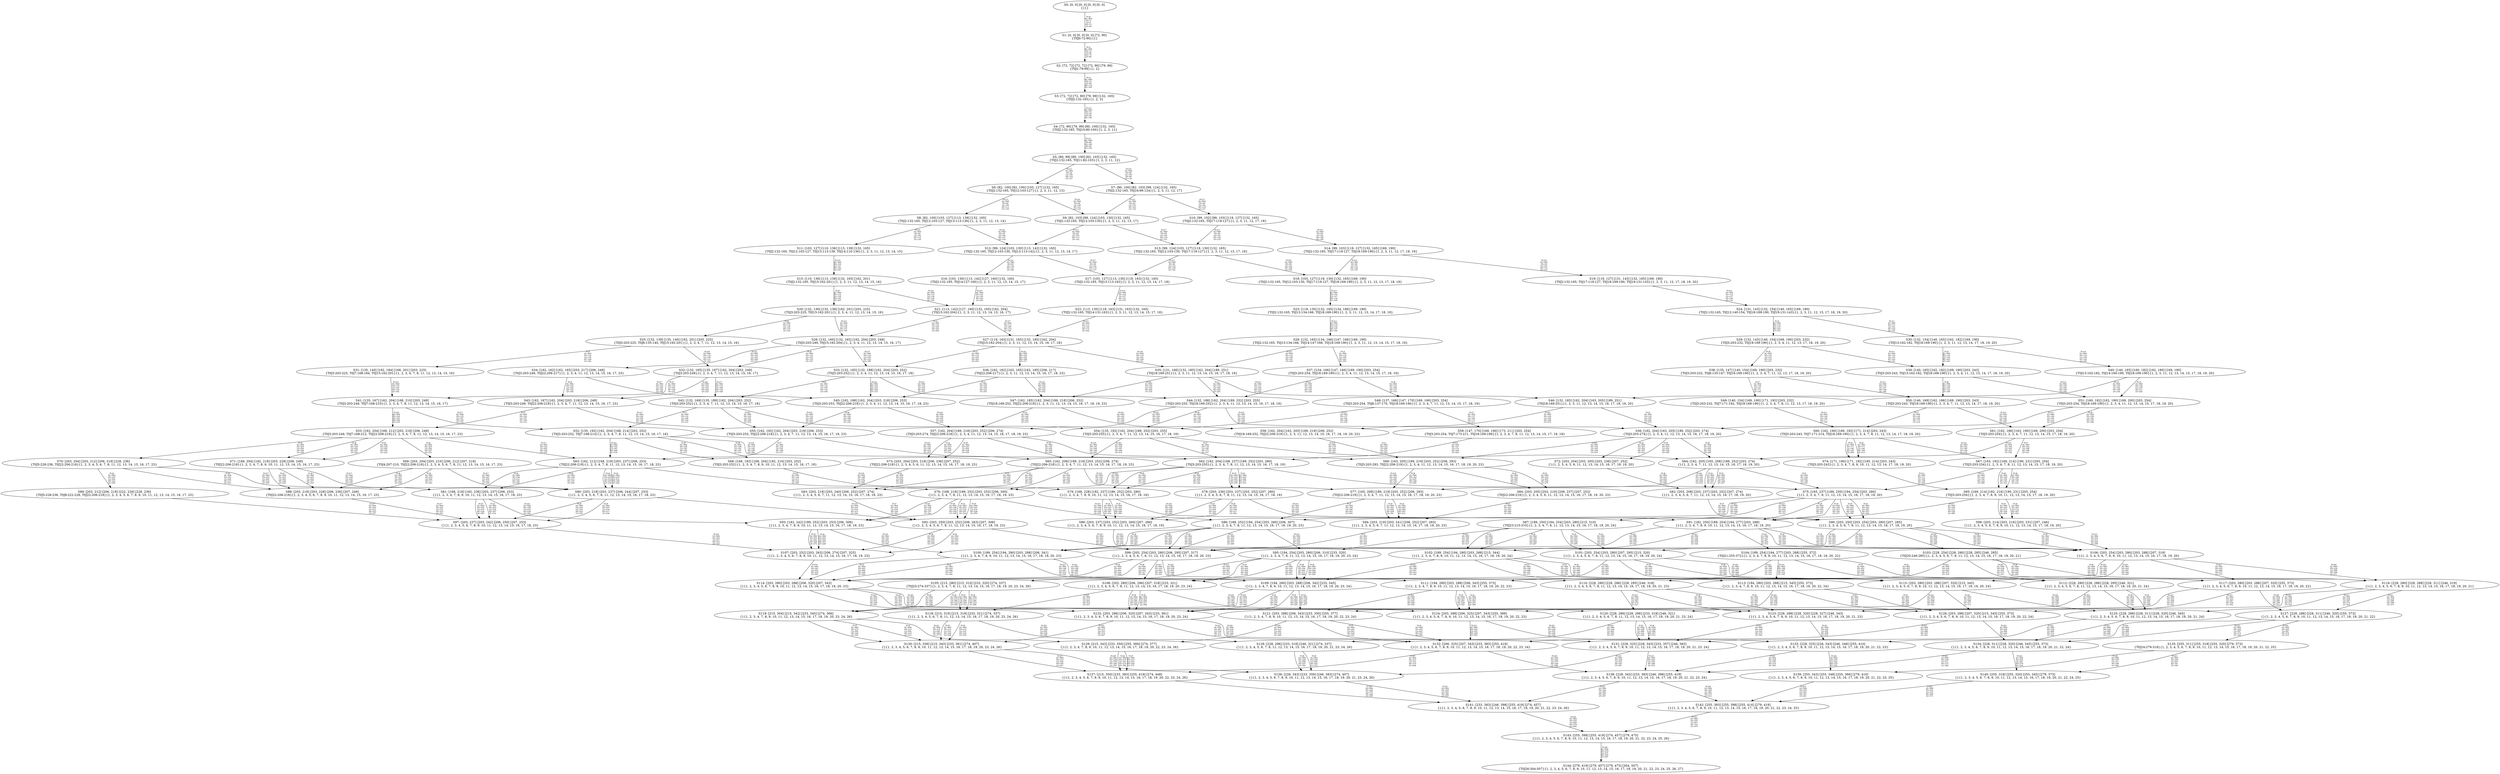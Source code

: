 digraph {
	S0[label="S0: [0, 0] [0, 0] [0, 0] [0, 0] \n{}{}"];
	S1[label="S1: [0, 0] [0, 0] [0, 0] [72, 90] \n{T0J0:72-90}{1}"];
	S2[label="S2: [72, 72] [72, 72] [72, 90] [79, 99] \n{T0J1:79-99}{1, 2}"];
	S3[label="S3: [72, 72] [72, 90] [79, 99] [132, 165] \n{T0J2:132-165}{1, 2, 3}"];
	S4[label="S4: [72, 90] [79, 99] [80, 100] [132, 165] \n{T0J2:132-165, T0J10:80-100}{1, 2, 3, 11}"];
	S5[label="S5: [80, 99] [80, 100] [82, 103] [132, 165] \n{T0J2:132-165, T0J11:82-103}{1, 2, 3, 11, 12}"];
	S6[label="S6: [82, 100] [82, 100] [103, 127] [132, 165] \n{T0J2:132-165, T0J12:103-127}{1, 2, 3, 11, 12, 13}"];
	S7[label="S7: [80, 100] [82, 103] [99, 124] [132, 165] \n{T0J2:132-165, T0J16:99-124}{1, 2, 3, 11, 12, 17}"];
	S8[label="S8: [82, 100] [103, 127] [113, 139] [132, 165] \n{T0J2:132-165, T0J12:103-127, T0J13:113-139}{1, 2, 3, 11, 12, 13, 14}"];
	S9[label="S9: [82, 103] [99, 124] [103, 130] [132, 165] \n{T0J2:132-165, T0J12:103-130}{1, 2, 3, 11, 12, 13, 17}"];
	S10[label="S10: [99, 102] [99, 103] [119, 127] [132, 165] \n{T0J2:132-165, T0J17:119-127}{1, 2, 3, 11, 12, 17, 18}"];
	S11[label="S11: [103, 127] [110, 136] [113, 139] [132, 165] \n{T0J2:132-165, T0J12:103-127, T0J13:113-139, T0J14:110-136}{1, 2, 3, 11, 12, 13, 14, 15}"];
	S12[label="S12: [99, 124] [103, 130] [113, 142] [132, 165] \n{T0J2:132-165, T0J12:103-130, T0J13:113-142}{1, 2, 3, 11, 12, 13, 14, 17}"];
	S13[label="S13: [99, 124] [103, 127] [119, 130] [132, 165] \n{T0J2:132-165, T0J12:103-130, T0J17:119-127}{1, 2, 3, 11, 12, 13, 17, 18}"];
	S14[label="S14: [99, 103] [119, 127] [132, 165] [169, 190] \n{T0J2:132-165, T0J17:119-127, T0J18:169-190}{1, 2, 3, 11, 12, 17, 18, 19}"];
	S15[label="S15: [110, 136] [113, 139] [132, 165] [162, 201] \n{T0J2:132-165, T0J15:162-201}{1, 2, 3, 11, 12, 13, 14, 15, 16}"];
	S16[label="S16: [103, 130] [113, 142] [127, 160] [132, 165] \n{T0J2:132-165, T0J14:127-160}{1, 2, 3, 11, 12, 13, 14, 15, 17}"];
	S17[label="S17: [103, 127] [113, 130] [119, 163] [132, 165] \n{T0J2:132-165, T0J13:113-163}{1, 2, 3, 11, 12, 13, 14, 17, 18}"];
	S18[label="S18: [103, 127] [119, 130] [132, 165] [169, 190] \n{T0J2:132-165, T0J12:103-130, T0J17:119-127, T0J18:169-190}{1, 2, 3, 11, 12, 13, 17, 18, 19}"];
	S19[label="S19: [119, 127] [131, 143] [132, 165] [169, 190] \n{T0J2:132-165, T0J17:119-127, T0J18:169-190, T0J19:131-143}{1, 2, 3, 11, 12, 17, 18, 19, 20}"];
	S20[label="S20: [132, 136] [132, 139] [162, 201] [203, 225] \n{T0J3:203-225, T0J15:162-201}{1, 2, 3, 4, 11, 12, 13, 14, 15, 16}"];
	S21[label="S21: [113, 142] [127, 160] [132, 165] [162, 204] \n{T0J15:162-204}{1, 2, 3, 11, 12, 13, 14, 15, 16, 17}"];
	S22[label="S22: [113, 130] [119, 163] [131, 163] [132, 165] \n{T0J2:132-165, T0J14:131-163}{1, 2, 3, 11, 12, 13, 14, 15, 17, 18}"];
	S23[label="S23: [119, 130] [132, 165] [134, 166] [169, 190] \n{T0J2:132-165, T0J13:134-166, T0J18:169-190}{1, 2, 3, 11, 12, 13, 14, 17, 18, 19}"];
	S24[label="S24: [131, 143] [132, 154] [140, 165] [169, 190] \n{T0J2:132-165, T0J12:140-154, T0J18:169-190, T0J19:131-143}{1, 2, 3, 11, 12, 13, 17, 18, 19, 20}"];
	S25[label="S25: [132, 139] [135, 140] [162, 201] [203, 225] \n{T0J3:203-225, T0J6:135-140, T0J15:162-201}{1, 2, 3, 4, 7, 11, 12, 13, 14, 15, 16}"];
	S26[label="S26: [132, 160] [132, 165] [162, 204] [203, 249] \n{T0J3:203-249, T0J15:162-204}{1, 2, 3, 4, 11, 12, 13, 14, 15, 16, 17}"];
	S27[label="S27: [119, 163] [131, 165] [132, 185] [162, 204] \n{T0J15:162-204}{1, 2, 3, 11, 12, 13, 14, 15, 16, 17, 18}"];
	S28[label="S28: [132, 165] [134, 166] [147, 166] [169, 190] \n{T0J2:132-165, T0J13:134-166, T0J14:147-166, T0J18:169-190}{1, 2, 3, 11, 12, 13, 14, 15, 17, 18, 19}"];
	S29[label="S29: [132, 143] [140, 154] [169, 190] [203, 232] \n{T0J3:203-232, T0J18:169-190}{1, 2, 3, 4, 11, 12, 13, 17, 18, 19, 20}"];
	S30[label="S30: [132, 154] [140, 165] [162, 182] [169, 190] \n{T0J13:162-182, T0J18:169-190}{1, 2, 3, 11, 12, 13, 14, 17, 18, 19, 20}"];
	S31[label="S31: [135, 140] [162, 184] [168, 201] [203, 225] \n{T0J3:203-225, T0J7:168-184, T0J15:162-201}{1, 2, 3, 4, 7, 8, 11, 12, 13, 14, 15, 16}"];
	S32[label="S32: [132, 165] [135, 167] [162, 204] [203, 249] \n{T0J3:203-249}{1, 2, 3, 4, 7, 11, 12, 13, 14, 15, 16, 17}"];
	S33[label="S33: [132, 165] [132, 188] [162, 204] [203, 252] \n{T0J3:203-252}{1, 2, 3, 4, 11, 12, 13, 14, 15, 16, 17, 18}"];
	S34[label="S34: [162, 162] [162, 165] [203, 217] [206, 249] \n{T0J3:203-249, T0J22:206-217}{1, 2, 3, 4, 11, 12, 13, 14, 15, 16, 17, 23}"];
	S35[label="S35: [131, 166] [132, 185] [162, 204] [189, 251] \n{T0J18:169-251}{1, 2, 3, 11, 12, 13, 14, 15, 16, 17, 18, 19}"];
	S36[label="S36: [162, 162] [162, 165] [162, 185] [206, 217] \n{T0J22:206-217}{1, 2, 3, 11, 12, 13, 14, 15, 16, 17, 18, 23}"];
	S37[label="S37: [134, 166] [147, 166] [169, 190] [203, 254] \n{T0J3:203-254, T0J18:169-190}{1, 2, 3, 4, 11, 12, 13, 14, 15, 17, 18, 19}"];
	S38[label="S38: [135, 147] [140, 154] [169, 190] [203, 232] \n{T0J3:203-232, T0J6:135-147, T0J18:169-190}{1, 2, 3, 4, 7, 11, 12, 13, 17, 18, 19, 20}"];
	S39[label="S39: [140, 165] [162, 182] [169, 190] [203, 243] \n{T0J3:203-243, T0J13:162-182, T0J18:169-190}{1, 2, 3, 4, 11, 12, 13, 14, 17, 18, 19, 20}"];
	S40[label="S40: [140, 165] [160, 182] [162, 190] [169, 190] \n{T0J13:162-182, T0J14:160-190, T0J18:169-190}{1, 2, 3, 11, 12, 13, 14, 15, 17, 18, 19, 20}"];
	S41[label="S41: [135, 167] [162, 204] [168, 210] [203, 249] \n{T0J3:203-249, T0J7:168-210}{1, 2, 3, 4, 7, 8, 11, 12, 13, 14, 15, 16, 17}"];
	S42[label="S42: [132, 169] [135, 189] [162, 204] [203, 252] \n{T0J3:203-252}{1, 2, 3, 4, 7, 11, 12, 13, 14, 15, 16, 17, 18}"];
	S43[label="S43: [162, 167] [162, 204] [203, 218] [206, 249] \n{T0J3:203-249, T0J22:206-218}{1, 2, 3, 4, 7, 11, 12, 13, 14, 15, 16, 17, 23}"];
	S44[label="S44: [132, 188] [162, 204] [189, 252] [203, 255] \n{T0J3:203-255, T0J18:169-252}{1, 2, 3, 4, 11, 12, 13, 14, 15, 16, 17, 18, 19}"];
	S45[label="S45: [162, 188] [162, 204] [203, 218] [206, 253] \n{T0J3:203-253, T0J22:206-218}{1, 2, 3, 4, 11, 12, 13, 14, 15, 16, 17, 18, 23}"];
	S46[label="S46: [132, 185] [162, 204] [163, 205] [189, 251] \n{T0J18:169-251}{1, 2, 3, 11, 12, 13, 14, 15, 16, 17, 18, 19, 20}"];
	S47[label="S47: [162, 185] [162, 204] [189, 218] [206, 252] \n{T0J18:169-252, T0J22:206-218}{1, 2, 3, 11, 12, 13, 14, 15, 16, 17, 18, 19, 23}"];
	S48[label="S48: [137, 166] [147, 170] [169, 190] [203, 254] \n{T0J3:203-254, T0J6:137-170, T0J18:169-190}{1, 2, 3, 4, 7, 11, 12, 13, 14, 15, 17, 18, 19}"];
	S49[label="S49: [140, 154] [169, 190] [171, 192] [203, 232] \n{T0J3:203-232, T0J7:171-192, T0J18:169-190}{1, 2, 3, 4, 7, 8, 11, 12, 13, 17, 18, 19, 20}"];
	S50[label="S50: [140, 169] [162, 186] [169, 190] [203, 243] \n{T0J3:203-243, T0J18:169-190}{1, 2, 3, 4, 7, 11, 12, 13, 14, 17, 18, 19, 20}"];
	S51[label="S51: [160, 182] [162, 190] [169, 200] [203, 254] \n{T0J3:203-254, T0J18:169-190}{1, 2, 3, 4, 11, 12, 13, 14, 15, 17, 18, 19, 20}"];
	S52[label="S52: [135, 192] [162, 204] [168, 214] [203, 252] \n{T0J3:203-252, T0J7:168-214}{1, 2, 3, 4, 7, 8, 11, 12, 13, 14, 15, 16, 17, 18}"];
	S53[label="S53: [162, 204] [168, 212] [203, 218] [206, 249] \n{T0J3:203-249, T0J7:168-212, T0J22:206-218}{1, 2, 3, 4, 7, 8, 11, 12, 13, 14, 15, 16, 17, 23}"];
	S54[label="S54: [135, 192] [162, 204] [189, 252] [203, 255] \n{T0J3:203-255}{1, 2, 3, 4, 7, 11, 12, 13, 14, 15, 16, 17, 18, 19}"];
	S55[label="S55: [162, 192] [162, 204] [203, 218] [206, 253] \n{T0J3:203-253, T0J22:206-218}{1, 2, 3, 4, 7, 11, 12, 13, 14, 15, 16, 17, 18, 23}"];
	S56[label="S56: [162, 204] [163, 205] [189, 252] [203, 274] \n{T0J3:203-274}{1, 2, 3, 4, 11, 12, 13, 14, 15, 16, 17, 18, 19, 20}"];
	S57[label="S57: [162, 204] [189, 218] [203, 252] [206, 274] \n{T0J3:203-274, T0J22:206-218}{1, 2, 3, 4, 11, 12, 13, 14, 15, 16, 17, 18, 19, 23}"];
	S58[label="S58: [162, 204] [163, 205] [189, 219] [206, 252] \n{T0J18:169-252, T0J22:206-219}{1, 2, 3, 11, 12, 13, 14, 15, 16, 17, 18, 19, 20, 23}"];
	S59[label="S59: [147, 170] [169, 190] [173, 211] [203, 254] \n{T0J3:203-254, T0J7:173-211, T0J18:169-190}{1, 2, 3, 4, 7, 8, 11, 12, 13, 14, 15, 17, 18, 19}"];
	S60[label="S60: [162, 190] [169, 192] [171, 214] [203, 243] \n{T0J3:203-243, T0J7:171-214, T0J18:169-190}{1, 2, 3, 4, 7, 8, 11, 12, 13, 14, 17, 18, 19, 20}"];
	S61[label="S61: [162, 186] [163, 190] [169, 200] [203, 254] \n{T0J3:203-254}{1, 2, 3, 4, 7, 11, 12, 13, 14, 15, 17, 18, 19, 20}"];
	S62[label="S62: [162, 204] [168, 237] [189, 252] [203, 280] \n{T0J3:203-255}{1, 2, 3, 4, 7, 8, 11, 12, 13, 14, 15, 16, 17, 18, 19}"];
	S63[label="S63: [162, 212] [168, 218] [203, 237] [206, 253] \n{T0J22:206-218}{1, 2, 3, 4, 7, 8, 11, 12, 13, 14, 15, 16, 17, 18, 23}"];
	S64[label="S64: [162, 205] [165, 208] [189, 252] [203, 274] \n{}{1, 2, 3, 4, 7, 11, 12, 13, 14, 15, 16, 17, 18, 19, 20}"];
	S65[label="S65: [162, 208] [189, 218] [203, 252] [206, 274] \n{T0J22:206-218}{1, 2, 3, 4, 7, 11, 12, 13, 14, 15, 16, 17, 18, 19, 23}"];
	S66[label="S66: [163, 205] [189, 219] [203, 252] [206, 293] \n{T0J3:203-293, T0J22:206-219}{1, 2, 3, 4, 11, 12, 13, 14, 15, 16, 17, 18, 19, 20, 23}"];
	S67[label="S67: [163, 192] [169, 214] [190, 231] [203, 254] \n{T0J3:203-254}{1, 2, 3, 4, 7, 8, 11, 12, 13, 14, 15, 17, 18, 19, 20}"];
	S68[label="S68: [168, 192] [168, 204] [182, 216] [203, 252] \n{T0J3:203-252}{1, 2, 3, 4, 7, 8, 9, 10, 11, 12, 13, 14, 15, 16, 17, 18}"];
	S69[label="S69: [203, 204] [203, 210] [206, 212] [207, 218] \n{T0J4:207-210, T0J22:206-218}{1, 2, 3, 4, 5, 6, 7, 8, 11, 12, 13, 14, 15, 16, 17, 23}"];
	S70[label="S70: [203, 204] [203, 212] [206, 218] [228, 236] \n{T0J5:228-236, T0J22:206-218}{1, 2, 3, 4, 5, 6, 7, 8, 11, 12, 13, 14, 15, 16, 17, 23}"];
	S71[label="S71: [168, 204] [182, 218] [203, 228] [206, 249] \n{T0J22:206-218}{1, 2, 3, 4, 7, 8, 9, 10, 11, 12, 13, 14, 15, 16, 17, 23}"];
	S72[label="S72: [203, 204] [203, 205] [203, 236] [207, 252] \n{}{1, 2, 3, 4, 5, 6, 11, 12, 13, 14, 15, 16, 17, 18, 19, 20}"];
	S73[label="S73: [203, 204] [203, 218] [206, 236] [207, 252] \n{T0J22:206-218}{1, 2, 3, 4, 5, 6, 11, 12, 13, 14, 15, 16, 17, 18, 19, 23}"];
	S74[label="S74: [171, 190] [171, 192] [185, 214] [203, 243] \n{T0J3:203-243}{1, 2, 3, 4, 7, 8, 9, 10, 11, 12, 13, 14, 17, 18, 19, 20}"];
	S75[label="S75: [165, 237] [189, 250] [194, 254] [203, 280] \n{}{1, 2, 3, 4, 7, 8, 11, 12, 13, 14, 15, 16, 17, 18, 19, 20}"];
	S76[label="S76: [168, 218] [189, 252] [203, 253] [206, 300] \n{}{1, 2, 3, 4, 7, 8, 11, 12, 13, 14, 15, 16, 17, 18, 19, 23}"];
	S77[label="S77: [165, 209] [189, 219] [203, 252] [206, 293] \n{T0J22:206-219}{1, 2, 3, 4, 7, 11, 12, 13, 14, 15, 16, 17, 18, 19, 20, 23}"];
	S78[label="S78: [203, 236] [203, 237] [203, 252] [207, 280] \n{}{1, 2, 3, 4, 5, 6, 7, 8, 11, 12, 13, 14, 15, 16, 17, 18, 19}"];
	S79[label="S79: [168, 228] [182, 237] [189, 252] [203, 280] \n{}{1, 2, 3, 4, 7, 8, 9, 10, 11, 12, 13, 14, 15, 16, 17, 18, 19}"];
	S80[label="S80: [203, 218] [203, 237] [206, 244] [207, 253] \n{}{1, 2, 3, 4, 5, 6, 7, 8, 11, 12, 13, 14, 15, 16, 17, 18, 23}"];
	S81[label="S81: [168, 218] [182, 236] [203, 237] [206, 253] \n{}{1, 2, 3, 4, 7, 8, 9, 10, 11, 12, 13, 14, 15, 16, 17, 18, 23}"];
	S82[label="S82: [203, 208] [203, 237] [203, 252] [207, 274] \n{}{1, 2, 3, 4, 5, 6, 7, 11, 12, 13, 14, 15, 16, 17, 18, 19, 20}"];
	S83[label="S83: [203, 218] [203, 240] [206, 252] [207, 274] \n{}{1, 2, 3, 4, 5, 6, 7, 11, 12, 13, 14, 15, 16, 17, 18, 19, 23}"];
	S84[label="S84: [203, 205] [203, 219] [206, 237] [207, 252] \n{T0J22:206-219}{1, 2, 3, 4, 5, 6, 11, 12, 13, 14, 15, 16, 17, 18, 19, 20, 23}"];
	S85[label="S85: [169, 214] [182, 216] [190, 231] [203, 254] \n{T0J3:203-254}{1, 2, 3, 4, 7, 8, 9, 10, 11, 12, 13, 14, 15, 17, 18, 19, 20}"];
	S86[label="S86: [189, 252] [194, 254] [203, 280] [206, 307] \n{}{1, 2, 3, 4, 7, 8, 11, 12, 13, 14, 15, 16, 17, 18, 19, 20, 23}"];
	S87[label="S87: [189, 250] [194, 254] [203, 280] [215, 310] \n{T0J23:215-310}{1, 2, 3, 4, 7, 8, 11, 12, 13, 14, 15, 16, 17, 18, 19, 20, 24}"];
	S88[label="S88: [203, 218] [203, 228] [206, 236] [207, 249] \n{T0J22:206-218}{1, 2, 3, 4, 5, 6, 7, 8, 9, 10, 11, 12, 13, 14, 15, 16, 17, 23}"];
	S89[label="S89: [203, 212] [206, 218] [222, 228] [228, 236] \n{T0J5:228-236, T0J8:222-228, T0J22:206-218}{1, 2, 3, 4, 5, 6, 7, 8, 9, 10, 11, 12, 13, 14, 15, 16, 17, 23}"];
	S90[label="S90: [203, 250] [203, 254] [203, 280] [207, 285] \n{}{1, 2, 3, 4, 5, 6, 7, 8, 11, 12, 13, 14, 15, 16, 17, 18, 19, 20}"];
	S91[label="S91: [182, 250] [189, 254] [194, 277] [203, 288] \n{}{1, 2, 3, 4, 7, 8, 9, 10, 11, 12, 13, 14, 15, 16, 17, 18, 19, 20}"];
	S92[label="S92: [203, 250] [203, 252] [206, 263] [207, 306] \n{}{1, 2, 3, 4, 5, 6, 7, 8, 11, 12, 13, 14, 15, 16, 17, 18, 19, 23}"];
	S93[label="S93: [182, 242] [189, 252] [203, 253] [206, 306] \n{}{1, 2, 3, 4, 7, 8, 9, 10, 11, 12, 13, 14, 15, 16, 17, 18, 19, 23}"];
	S94[label="S94: [203, 219] [203, 241] [206, 252] [207, 293] \n{}{1, 2, 3, 4, 5, 6, 7, 11, 12, 13, 14, 15, 16, 17, 18, 19, 20, 23}"];
	S95[label="S95: [194, 254] [203, 280] [206, 310] [233, 320] \n{}{1, 2, 3, 4, 7, 8, 11, 12, 13, 14, 15, 16, 17, 18, 19, 20, 23, 24}"];
	S96[label="S96: [203, 237] [203, 252] [203, 260] [207, 280] \n{}{1, 2, 3, 4, 5, 6, 7, 8, 9, 10, 11, 12, 13, 14, 15, 16, 17, 18, 19}"];
	S97[label="S97: [203, 237] [203, 242] [206, 250] [207, 253] \n{}{1, 2, 3, 4, 5, 6, 7, 8, 9, 10, 11, 12, 13, 14, 15, 16, 17, 18, 23}"];
	S98[label="S98: [203, 214] [203, 216] [203, 231] [207, 246] \n{}{1, 2, 3, 4, 5, 6, 7, 8, 9, 10, 11, 12, 13, 14, 15, 17, 18, 19, 20}"];
	S99[label="S99: [203, 254] [203, 280] [206, 295] [207, 317] \n{}{1, 2, 3, 4, 5, 6, 7, 8, 11, 12, 13, 14, 15, 16, 17, 18, 19, 20, 23}"];
	S100[label="S100: [189, 254] [194, 280] [203, 288] [206, 341] \n{}{1, 2, 3, 4, 7, 8, 9, 10, 11, 12, 13, 14, 15, 16, 17, 18, 19, 20, 23}"];
	S101[label="S101: [203, 254] [203, 280] [207, 295] [215, 320] \n{}{1, 2, 3, 4, 5, 6, 7, 8, 11, 12, 13, 14, 15, 16, 17, 18, 19, 20, 24}"];
	S102[label="S102: [189, 254] [194, 280] [203, 288] [215, 344] \n{}{1, 2, 3, 4, 7, 8, 9, 10, 11, 12, 13, 14, 15, 16, 17, 18, 19, 20, 24}"];
	S103[label="S103: [228, 254] [228, 280] [228, 285] [246, 285] \n{T0J20:246-285}{1, 2, 3, 4, 5, 6, 7, 8, 11, 12, 13, 14, 15, 16, 17, 18, 19, 20, 21}"];
	S104[label="S104: [189, 254] [194, 277] [203, 288] [255, 372] \n{T0J21:255-372}{1, 2, 3, 4, 7, 8, 9, 10, 11, 12, 13, 14, 15, 16, 17, 18, 19, 20, 22}"];
	S105[label="S105: [215, 280] [215, 310] [233, 320] [274, 337] \n{T0J25:274-337}{1, 2, 3, 4, 7, 8, 11, 12, 13, 14, 15, 16, 17, 18, 19, 20, 23, 24, 26}"];
	S106[label="S106: [203, 254] [203, 280] [203, 288] [207, 319] \n{}{1, 2, 3, 4, 5, 6, 7, 8, 9, 10, 11, 12, 13, 14, 15, 16, 17, 18, 19, 20}"];
	S107[label="S107: [203, 252] [203, 263] [206, 274] [207, 325] \n{}{1, 2, 3, 4, 5, 6, 7, 8, 9, 10, 11, 12, 13, 14, 15, 16, 17, 18, 19, 23}"];
	S108[label="S108: [203, 280] [206, 296] [207, 318] [233, 321] \n{}{1, 2, 3, 4, 5, 6, 7, 8, 11, 12, 13, 14, 15, 16, 17, 18, 19, 20, 23, 24}"];
	S109[label="S109: [194, 280] [203, 288] [206, 342] [233, 345] \n{}{1, 2, 3, 4, 7, 8, 9, 10, 11, 12, 13, 14, 15, 16, 17, 18, 19, 20, 23, 24}"];
	S110[label="S110: [228, 280] [228, 286] [228, 295] [246, 318] \n{}{1, 2, 3, 4, 5, 6, 7, 8, 11, 12, 13, 14, 15, 16, 17, 18, 19, 20, 21, 23}"];
	S111[label="S111: [194, 280] [203, 288] [206, 343] [255, 373] \n{}{1, 2, 3, 4, 7, 8, 9, 10, 11, 12, 13, 14, 15, 16, 17, 18, 19, 20, 22, 23}"];
	S112[label="S112: [228, 280] [228, 286] [228, 295] [246, 321] \n{}{1, 2, 3, 4, 5, 6, 7, 8, 11, 12, 13, 14, 15, 16, 17, 18, 19, 20, 21, 24}"];
	S113[label="S113: [194, 280] [203, 288] [215, 345] [255, 373] \n{}{1, 2, 3, 4, 7, 8, 9, 10, 11, 12, 13, 14, 15, 16, 17, 18, 19, 20, 22, 24}"];
	S114[label="S114: [203, 280] [203, 288] [206, 320] [207, 343] \n{}{1, 2, 3, 4, 5, 6, 7, 8, 9, 10, 11, 12, 13, 14, 15, 16, 17, 18, 19, 20, 23}"];
	S115[label="S115: [203, 280] [203, 288] [207, 320] [215, 345] \n{}{1, 2, 3, 4, 5, 6, 7, 8, 9, 10, 11, 12, 13, 14, 15, 16, 17, 18, 19, 20, 24}"];
	S116[label="S116: [228, 280] [228, 288] [228, 311] [246, 319] \n{}{1, 2, 3, 4, 5, 6, 7, 8, 9, 10, 11, 12, 13, 14, 15, 16, 17, 18, 19, 20, 21}"];
	S117[label="S117: [203, 280] [203, 288] [207, 320] [255, 373] \n{}{1, 2, 3, 4, 5, 6, 7, 8, 9, 10, 11, 12, 13, 14, 15, 16, 17, 18, 19, 20, 22}"];
	S118[label="S118: [215, 310] [215, 318] [233, 321] [274, 337] \n{}{1, 2, 3, 4, 5, 6, 7, 8, 11, 12, 13, 14, 15, 16, 17, 18, 19, 20, 23, 24, 26}"];
	S119[label="S119: [215, 304] [215, 342] [233, 345] [274, 366] \n{}{1, 2, 3, 4, 7, 8, 9, 10, 11, 12, 13, 14, 15, 16, 17, 18, 19, 20, 23, 24, 26}"];
	S120[label="S120: [228, 286] [228, 296] [233, 318] [246, 321] \n{}{1, 2, 3, 4, 5, 6, 7, 8, 11, 12, 13, 14, 15, 16, 17, 18, 19, 20, 21, 23, 24}"];
	S121[label="S121: [203, 288] [206, 343] [233, 350] [255, 377] \n{}{1, 2, 3, 4, 7, 8, 9, 10, 11, 12, 13, 14, 15, 16, 17, 18, 19, 20, 22, 23, 24}"];
	S122[label="S122: [203, 296] [206, 325] [207, 343] [233, 361] \n{}{1, 2, 3, 4, 5, 6, 7, 8, 9, 10, 11, 12, 13, 14, 15, 16, 17, 18, 19, 20, 23, 24}"];
	S123[label="S123: [228, 288] [228, 320] [228, 327] [246, 343] \n{}{1, 2, 3, 4, 5, 6, 7, 8, 9, 10, 11, 12, 13, 14, 15, 16, 17, 18, 19, 20, 21, 23}"];
	S124[label="S124: [203, 288] [206, 325] [207, 343] [255, 389] \n{}{1, 2, 3, 4, 5, 6, 7, 8, 9, 10, 11, 12, 13, 14, 15, 16, 17, 18, 19, 20, 22, 23}"];
	S125[label="S125: [228, 288] [228, 311] [228, 320] [246, 345] \n{}{1, 2, 3, 4, 5, 6, 7, 8, 9, 10, 11, 12, 13, 14, 15, 16, 17, 18, 19, 20, 21, 24}"];
	S126[label="S126: [203, 288] [207, 320] [215, 345] [255, 373] \n{}{1, 2, 3, 4, 5, 6, 7, 8, 9, 10, 11, 12, 13, 14, 15, 16, 17, 18, 19, 20, 22, 24}"];
	S127[label="S127: [228, 288] [228, 311] [246, 320] [255, 373] \n{}{1, 2, 3, 4, 5, 6, 7, 8, 9, 10, 11, 12, 13, 14, 15, 16, 17, 18, 19, 20, 21, 22}"];
	S128[label="S128: [228, 296] [233, 318] [246, 321] [274, 337] \n{}{1, 2, 3, 4, 5, 6, 7, 8, 11, 12, 13, 14, 15, 16, 17, 18, 19, 20, 21, 23, 24, 26}"];
	S129[label="S129: [215, 343] [233, 350] [255, 366] [274, 377] \n{}{1, 2, 3, 4, 7, 8, 9, 10, 11, 12, 13, 14, 15, 16, 17, 18, 19, 20, 22, 23, 24, 26}"];
	S130[label="S130: [215, 336] [215, 343] [233, 361] [274, 407] \n{}{1, 2, 3, 4, 5, 6, 7, 8, 9, 10, 11, 12, 13, 14, 15, 16, 17, 18, 19, 20, 23, 24, 26}"];
	S131[label="S131: [228, 325] [228, 343] [233, 357] [246, 383] \n{}{1, 2, 3, 4, 5, 6, 7, 8, 9, 10, 11, 12, 13, 14, 15, 16, 17, 18, 19, 20, 21, 23, 24}"];
	S132[label="S132: [206, 325] [207, 343] [233, 383] [255, 419] \n{}{1, 2, 3, 4, 5, 6, 7, 8, 9, 10, 11, 12, 13, 14, 15, 16, 17, 18, 19, 20, 22, 23, 24}"];
	S133[label="S133: [228, 325] [228, 343] [246, 348] [255, 410] \n{}{1, 2, 3, 4, 5, 6, 7, 8, 9, 10, 11, 12, 13, 14, 15, 16, 17, 18, 19, 20, 21, 22, 23}"];
	S134[label="S134: [228, 311] [228, 320] [246, 345] [255, 373] \n{}{1, 2, 3, 4, 5, 6, 7, 8, 9, 10, 11, 12, 13, 14, 15, 16, 17, 18, 19, 20, 21, 22, 24}"];
	S135[label="S135: [255, 311] [255, 318] [255, 320] [279, 373] \n{T0J24:279-318}{1, 2, 3, 4, 5, 6, 7, 8, 9, 10, 11, 12, 13, 14, 15, 16, 17, 18, 19, 20, 21, 22, 25}"];
	S136[label="S136: [228, 343] [233, 359] [246, 383] [274, 407] \n{}{1, 2, 3, 4, 5, 6, 7, 8, 9, 10, 11, 12, 13, 14, 15, 16, 17, 18, 19, 20, 21, 23, 24, 26}"];
	S137[label="S137: [215, 350] [233, 383] [255, 419] [274, 448] \n{}{1, 2, 3, 4, 5, 6, 7, 8, 9, 10, 11, 12, 13, 14, 15, 16, 17, 18, 19, 20, 22, 23, 24, 26}"];
	S138[label="S138: [228, 343] [233, 383] [246, 398] [255, 419] \n{}{1, 2, 3, 4, 5, 6, 7, 8, 9, 10, 11, 12, 13, 14, 15, 16, 17, 18, 19, 20, 21, 22, 23, 24}"];
	S139[label="S139: [255, 343] [255, 348] [255, 366] [279, 410] \n{}{1, 2, 3, 4, 5, 6, 7, 8, 9, 10, 11, 12, 13, 14, 15, 16, 17, 18, 19, 20, 21, 22, 23, 25}"];
	S140[label="S140: [255, 318] [255, 320] [255, 345] [279, 373] \n{}{1, 2, 3, 4, 5, 6, 7, 8, 9, 10, 11, 12, 13, 14, 15, 16, 17, 18, 19, 20, 21, 22, 24, 25}"];
	S141[label="S141: [233, 383] [246, 398] [255, 419] [274, 457] \n{}{1, 2, 3, 4, 5, 6, 7, 8, 9, 10, 11, 12, 13, 14, 15, 16, 17, 18, 19, 20, 21, 22, 23, 24, 26}"];
	S142[label="S142: [255, 383] [255, 398] [255, 414] [279, 419] \n{}{1, 2, 3, 4, 5, 6, 7, 8, 9, 10, 11, 12, 13, 14, 15, 16, 17, 18, 19, 20, 21, 22, 23, 24, 25}"];
	S143[label="S143: [255, 398] [255, 419] [274, 457] [279, 475] \n{}{1, 2, 3, 4, 5, 6, 7, 8, 9, 10, 11, 12, 13, 14, 15, 16, 17, 18, 19, 20, 21, 22, 23, 24, 25, 26}"];
	S144[label="S144: [279, 419] [279, 457] [279, 475] [304, 507] \n{T0J26:304-507}{1, 2, 3, 4, 5, 6, 7, 8, 9, 10, 11, 12, 13, 14, 15, 16, 17, 18, 19, 20, 21, 22, 23, 24, 25, 26, 27}"];
	S0 -> S1[label="T0 J0\nDL=900\nES=0\nLS=0\nEF=72\nLF=90",fontsize=8];
	S1 -> S2[label="T0 J1\nDL=900\nES=72\nLS=90\nEF=79\nLF=99",fontsize=8];
	S2 -> S3[label="T0 J2\nDL=900\nES=72\nLS=90\nEF=132\nLF=165",fontsize=8];
	S3 -> S4[label="T0 J10\nDL=900\nES=72\nLS=90\nEF=80\nLF=100",fontsize=8];
	S4 -> S5[label="T0 J11\nDL=900\nES=80\nLS=100\nEF=82\nLF=103",fontsize=8];
	S5 -> S6[label="T0 J12\nDL=900\nES=82\nLS=100\nEF=103\nLF=127",fontsize=8];
	S5 -> S7[label="T0 J16\nDL=900\nES=80\nLS=100\nEF=99\nLF=124",fontsize=8];
	S6 -> S8[label="T0 J13\nDL=900\nES=82\nLS=100\nEF=113\nLF=139",fontsize=8];
	S6 -> S9[label="T0 J16\nDL=900\nES=82\nLS=100\nEF=101\nLF=124",fontsize=8];
	S7 -> S9[label="T0 J12\nDL=900\nES=82\nLS=103\nEF=103\nLF=130",fontsize=8];
	S7 -> S10[label="T0 J17\nDL=900\nES=99\nLS=102\nEF=119\nLF=127",fontsize=8];
	S8 -> S11[label="T0 J14\nDL=900\nES=82\nLS=100\nEF=110\nLF=136",fontsize=8];
	S8 -> S12[label="T0 J16\nDL=900\nES=82\nLS=100\nEF=101\nLF=124",fontsize=8];
	S9 -> S12[label="T0 J13\nDL=900\nES=82\nLS=103\nEF=113\nLF=142",fontsize=8];
	S9 -> S13[label="T0 J17\nDL=900\nES=99\nLS=102\nEF=119\nLF=127",fontsize=8];
	S10 -> S13[label="T0 J12\nDL=900\nES=99\nLS=103\nEF=120\nLF=130",fontsize=8];
	S10 -> S14[label="T0 J18\nDL=900\nES=99\nLS=102\nEF=169\nLF=190",fontsize=8];
	S11 -> S15[label="T0 J15\nDL=900\nES=103\nLS=127\nEF=162\nLF=201",fontsize=8];
	S12 -> S16[label="T0 J14\nDL=900\nES=99\nLS=124\nEF=127\nLF=160",fontsize=8];
	S12 -> S17[label="T0 J17\nDL=900\nES=99\nLS=102\nEF=119\nLF=127",fontsize=8];
	S13 -> S17[label="T0 J13\nDL=900\nES=99\nLS=124\nEF=130\nLF=163",fontsize=8];
	S13 -> S18[label="T0 J18\nDL=900\nES=99\nLS=102\nEF=169\nLF=190",fontsize=8];
	S14 -> S18[label="T0 J12\nDL=900\nES=99\nLS=103\nEF=120\nLF=130",fontsize=8];
	S14 -> S19[label="T0 J19\nDL=900\nES=99\nLS=102\nEF=131\nLF=143",fontsize=8];
	S15 -> S20[label="T0 J3\nDL=900\nES=132\nLS=136\nEF=203\nLF=225",fontsize=8];
	S15 -> S21[label="T0 J16\nDL=900\nES=110\nLS=136\nEF=129\nLF=160",fontsize=8];
	S16 -> S21[label="T0 J15\nDL=900\nES=103\nLS=130\nEF=162\nLF=204",fontsize=8];
	S17 -> S22[label="T0 J14\nDL=900\nES=103\nLS=127\nEF=131\nLF=163",fontsize=8];
	S18 -> S23[label="T0 J13\nDL=900\nES=103\nLS=127\nEF=134\nLF=166",fontsize=8];
	S19 -> S24[label="T0 J12\nDL=900\nES=119\nLS=127\nEF=140\nLF=154",fontsize=8];
	S20 -> S25[label="T0 J6\nDL=900\nES=132\nLS=136\nEF=135\nLF=140",fontsize=8];
	S20 -> S26[label="T0 J16\nDL=900\nES=132\nLS=136\nEF=151\nLF=160",fontsize=8];
	S21 -> S26[label="T0 J3\nDL=900\nES=132\nLS=160\nEF=203\nLF=249",fontsize=8];
	S21 -> S27[label="T0 J17\nDL=900\nES=113\nLS=160\nEF=133\nLF=185",fontsize=8];
	S22 -> S27[label="T0 J15\nDL=900\nES=113\nLS=130\nEF=172\nLF=204",fontsize=8];
	S23 -> S28[label="T0 J14\nDL=900\nES=119\nLS=130\nEF=147\nLF=166",fontsize=8];
	S24 -> S29[label="T0 J3\nDL=900\nES=132\nLS=143\nEF=203\nLF=232",fontsize=8];
	S24 -> S30[label="T0 J13\nDL=900\nES=131\nLS=143\nEF=162\nLF=182",fontsize=8];
	S25 -> S31[label="T0 J7\nDL=900\nES=132\nLS=139\nEF=168\nLF=184",fontsize=8];
	S25 -> S32[label="T0 J16\nDL=900\nES=132\nLS=139\nEF=151\nLF=163",fontsize=8];
	S26 -> S32[label="T0 J6\nDL=900\nES=132\nLS=163\nEF=135\nLF=167",fontsize=8];
	S26 -> S33[label="T0 J17\nDL=900\nES=132\nLS=163\nEF=152\nLF=188",fontsize=8];
	S26 -> S34[label="T0 J22\nDL=900\nES=162\nLS=162\nEF=206\nLF=217",fontsize=8];
	S27 -> S33[label="T0 J3\nDL=900\nES=132\nLS=163\nEF=203\nLF=252",fontsize=8];
	S27 -> S35[label="T0 J18\nDL=900\nES=119\nLS=163\nEF=189\nLF=251",fontsize=8];
	S27 -> S36[label="T0 J22\nDL=900\nES=162\nLS=162\nEF=206\nLF=217",fontsize=8];
	S28 -> S37[label="T0 J3\nDL=900\nES=132\nLS=165\nEF=203\nLF=254",fontsize=8];
	S28 -> S35[label="T0 J15\nDL=900\nES=132\nLS=164\nEF=191\nLF=238",fontsize=8];
	S29 -> S38[label="T0 J6\nDL=900\nES=132\nLS=143\nEF=135\nLF=147",fontsize=8];
	S29 -> S39[label="T0 J13\nDL=900\nES=132\nLS=143\nEF=163\nLF=182",fontsize=8];
	S30 -> S39[label="T0 J3\nDL=900\nES=132\nLS=154\nEF=203\nLF=243",fontsize=8];
	S30 -> S40[label="T0 J14\nDL=900\nES=132\nLS=154\nEF=160\nLF=190",fontsize=8];
	S31 -> S41[label="T0 J16\nDL=900\nES=135\nLS=140\nEF=154\nLF=164",fontsize=8];
	S32 -> S41[label="T0 J7\nDL=900\nES=132\nLS=165\nEF=168\nLF=210",fontsize=8];
	S32 -> S42[label="T0 J17\nDL=900\nES=132\nLS=164\nEF=152\nLF=189",fontsize=8];
	S32 -> S43[label="T0 J22\nDL=900\nES=162\nLS=163\nEF=206\nLF=218",fontsize=8];
	S33 -> S42[label="T0 J6\nDL=900\nES=132\nLS=165\nEF=135\nLF=169",fontsize=8];
	S33 -> S44[label="T0 J18\nDL=900\nES=132\nLS=164\nEF=202\nLF=252",fontsize=8];
	S33 -> S45[label="T0 J22\nDL=900\nES=162\nLS=163\nEF=206\nLF=218",fontsize=8];
	S34 -> S43[label="T0 J6\nDL=900\nES=162\nLS=164\nEF=165\nLF=168",fontsize=8];
	S34 -> S45[label="T0 J17\nDL=900\nES=162\nLS=164\nEF=182\nLF=189",fontsize=8];
	S35 -> S44[label="T0 J3\nDL=900\nES=132\nLS=166\nEF=203\nLF=255",fontsize=8];
	S35 -> S46[label="T0 J19\nDL=900\nES=131\nLS=164\nEF=163\nLF=205",fontsize=8];
	S35 -> S47[label="T0 J22\nDL=900\nES=162\nLS=163\nEF=206\nLF=218",fontsize=8];
	S36 -> S45[label="T0 J3\nDL=900\nES=162\nLS=164\nEF=233\nLF=253",fontsize=8];
	S36 -> S47[label="T0 J18\nDL=900\nES=162\nLS=164\nEF=232\nLF=252",fontsize=8];
	S37 -> S48[label="T0 J6\nDL=900\nES=134\nLS=166\nEF=137\nLF=170",fontsize=8];
	S37 -> S44[label="T0 J15\nDL=900\nES=134\nLS=164\nEF=193\nLF=238",fontsize=8];
	S38 -> S49[label="T0 J7\nDL=900\nES=135\nLS=147\nEF=171\nLF=192",fontsize=8];
	S38 -> S50[label="T0 J13\nDL=900\nES=135\nLS=147\nEF=166\nLF=186",fontsize=8];
	S39 -> S50[label="T0 J6\nDL=900\nES=140\nLS=165\nEF=143\nLF=169",fontsize=8];
	S39 -> S51[label="T0 J14\nDL=900\nES=140\nLS=164\nEF=168\nLF=200",fontsize=8];
	S40 -> S51[label="T0 J3\nDL=900\nES=140\nLS=165\nEF=211\nLF=254",fontsize=8];
	S40 -> S46[label="T0 J15\nDL=900\nES=140\nLS=164\nEF=199\nLF=238",fontsize=8];
	S41 -> S52[label="T0 J17\nDL=900\nES=135\nLS=167\nEF=155\nLF=192",fontsize=8];
	S41 -> S53[label="T0 J22\nDL=900\nES=162\nLS=163\nEF=206\nLF=218",fontsize=8];
	S42 -> S52[label="T0 J7\nDL=900\nES=132\nLS=169\nEF=168\nLF=214",fontsize=8];
	S42 -> S54[label="T0 J18\nDL=900\nES=132\nLS=164\nEF=202\nLF=252",fontsize=8];
	S42 -> S55[label="T0 J22\nDL=900\nES=162\nLS=163\nEF=206\nLF=218",fontsize=8];
	S43 -> S53[label="T0 J7\nDL=900\nES=162\nLS=167\nEF=198\nLF=212",fontsize=8];
	S43 -> S55[label="T0 J17\nDL=900\nES=162\nLS=164\nEF=182\nLF=189",fontsize=8];
	S44 -> S54[label="T0 J6\nDL=900\nES=132\nLS=188\nEF=135\nLF=192",fontsize=8];
	S44 -> S56[label="T0 J19\nDL=900\nES=132\nLS=164\nEF=164\nLF=205",fontsize=8];
	S44 -> S57[label="T0 J22\nDL=900\nES=162\nLS=163\nEF=206\nLF=218",fontsize=8];
	S45 -> S55[label="T0 J6\nDL=900\nES=162\nLS=188\nEF=165\nLF=192",fontsize=8];
	S45 -> S57[label="T0 J18\nDL=900\nES=162\nLS=164\nEF=232\nLF=252",fontsize=8];
	S46 -> S56[label="T0 J3\nDL=900\nES=132\nLS=185\nEF=203\nLF=274",fontsize=8];
	S46 -> S58[label="T0 J22\nDL=900\nES=162\nLS=164\nEF=206\nLF=219",fontsize=8];
	S47 -> S57[label="T0 J3\nDL=900\nES=162\nLS=185\nEF=233\nLF=274",fontsize=8];
	S47 -> S58[label="T0 J19\nDL=900\nES=162\nLS=164\nEF=194\nLF=205",fontsize=8];
	S48 -> S59[label="T0 J7\nDL=900\nES=137\nLS=166\nEF=173\nLF=211",fontsize=8];
	S48 -> S54[label="T0 J15\nDL=900\nES=137\nLS=164\nEF=196\nLF=238",fontsize=8];
	S49 -> S60[label="T0 J13\nDL=900\nES=140\nLS=154\nEF=171\nLF=193",fontsize=8];
	S50 -> S60[label="T0 J7\nDL=900\nES=140\nLS=169\nEF=176\nLF=214",fontsize=8];
	S50 -> S61[label="T0 J14\nDL=900\nES=140\nLS=164\nEF=168\nLF=200",fontsize=8];
	S51 -> S61[label="T0 J6\nDL=900\nES=160\nLS=182\nEF=163\nLF=186",fontsize=8];
	S51 -> S56[label="T0 J15\nDL=900\nES=160\nLS=164\nEF=219\nLF=238",fontsize=8];
	S52 -> S68[label="T0 J8\nDL=900\nES=168\nLS=192\nEF=187\nLF=216",fontsize=8];
	S52 -> S68[label="T0 J9\nDL=900\nES=168\nLS=192\nEF=182\nLF=210",fontsize=8];
	S52 -> S62[label="T0 J18\nDL=900\nES=135\nLS=192\nEF=205\nLF=280",fontsize=8];
	S52 -> S63[label="T0 J22\nDL=900\nES=162\nLS=163\nEF=206\nLF=218",fontsize=8];
	S53 -> S69[label="T0 J4\nDL=900\nES=203\nLS=204\nEF=207\nLF=210",fontsize=8];
	S53 -> S70[label="T0 J5\nDL=900\nES=203\nLS=204\nEF=228\nLF=236",fontsize=8];
	S53 -> S71[label="T0 J8\nDL=900\nES=168\nLS=204\nEF=187\nLF=228",fontsize=8];
	S53 -> S71[label="T0 J9\nDL=900\nES=168\nLS=204\nEF=182\nLF=222",fontsize=8];
	S53 -> S63[label="T0 J17\nDL=900\nES=162\nLS=204\nEF=182\nLF=229",fontsize=8];
	S54 -> S62[label="T0 J7\nDL=900\nES=135\nLS=192\nEF=171\nLF=237",fontsize=8];
	S54 -> S64[label="T0 J19\nDL=900\nES=135\nLS=164\nEF=167\nLF=205",fontsize=8];
	S54 -> S65[label="T0 J22\nDL=900\nES=162\nLS=163\nEF=206\nLF=218",fontsize=8];
	S55 -> S63[label="T0 J7\nDL=900\nES=162\nLS=192\nEF=198\nLF=237",fontsize=8];
	S55 -> S65[label="T0 J18\nDL=900\nES=162\nLS=164\nEF=232\nLF=252",fontsize=8];
	S56 -> S72[label="T0 J4\nDL=900\nES=203\nLS=204\nEF=207\nLF=210",fontsize=8];
	S56 -> S72[label="T0 J5\nDL=900\nES=203\nLS=204\nEF=228\nLF=236",fontsize=8];
	S56 -> S64[label="T0 J6\nDL=900\nES=162\nLS=204\nEF=165\nLF=208",fontsize=8];
	S56 -> S66[label="T0 J22\nDL=900\nES=162\nLS=164\nEF=206\nLF=219",fontsize=8];
	S57 -> S73[label="T0 J4\nDL=900\nES=203\nLS=204\nEF=207\nLF=210",fontsize=8];
	S57 -> S73[label="T0 J5\nDL=900\nES=203\nLS=204\nEF=228\nLF=236",fontsize=8];
	S57 -> S65[label="T0 J6\nDL=900\nES=162\nLS=204\nEF=165\nLF=208",fontsize=8];
	S57 -> S66[label="T0 J19\nDL=900\nES=162\nLS=164\nEF=194\nLF=205",fontsize=8];
	S58 -> S66[label="T0 J3\nDL=900\nES=162\nLS=204\nEF=233\nLF=293",fontsize=8];
	S59 -> S62[label="T0 J15\nDL=900\nES=147\nLS=170\nEF=206\nLF=244",fontsize=8];
	S60 -> S74[label="T0 J8\nDL=900\nES=171\nLS=190\nEF=190\nLF=214",fontsize=8];
	S60 -> S74[label="T0 J9\nDL=900\nES=171\nLS=190\nEF=185\nLF=208",fontsize=8];
	S60 -> S67[label="T0 J14\nDL=900\nES=162\nLS=190\nEF=190\nLF=226",fontsize=8];
	S61 -> S67[label="T0 J7\nDL=900\nES=162\nLS=186\nEF=198\nLF=231",fontsize=8];
	S61 -> S64[label="T0 J15\nDL=900\nES=162\nLS=164\nEF=221\nLF=238",fontsize=8];
	S62 -> S78[label="T0 J4\nDL=900\nES=203\nLS=204\nEF=207\nLF=210",fontsize=8];
	S62 -> S78[label="T0 J5\nDL=900\nES=203\nLS=204\nEF=228\nLF=236",fontsize=8];
	S62 -> S79[label="T0 J8\nDL=900\nES=168\nLS=204\nEF=187\nLF=228",fontsize=8];
	S62 -> S79[label="T0 J9\nDL=900\nES=168\nLS=204\nEF=182\nLF=222",fontsize=8];
	S62 -> S75[label="T0 J19\nDL=900\nES=162\nLS=204\nEF=194\nLF=245",fontsize=8];
	S62 -> S76[label="T0 J22\nDL=900\nES=162\nLS=163\nEF=206\nLF=218",fontsize=8];
	S63 -> S80[label="T0 J4\nDL=900\nES=203\nLS=212\nEF=207\nLF=218",fontsize=8];
	S63 -> S80[label="T0 J5\nDL=900\nES=203\nLS=212\nEF=228\nLF=244",fontsize=8];
	S63 -> S81[label="T0 J8\nDL=900\nES=168\nLS=212\nEF=187\nLF=236",fontsize=8];
	S63 -> S81[label="T0 J9\nDL=900\nES=168\nLS=212\nEF=182\nLF=230",fontsize=8];
	S63 -> S76[label="T0 J18\nDL=900\nES=162\nLS=212\nEF=232\nLF=300",fontsize=8];
	S64 -> S82[label="T0 J4\nDL=900\nES=203\nLS=205\nEF=207\nLF=211",fontsize=8];
	S64 -> S82[label="T0 J5\nDL=900\nES=203\nLS=205\nEF=228\nLF=237",fontsize=8];
	S64 -> S75[label="T0 J7\nDL=900\nES=162\nLS=205\nEF=198\nLF=250",fontsize=8];
	S64 -> S77[label="T0 J22\nDL=900\nES=162\nLS=164\nEF=206\nLF=219",fontsize=8];
	S65 -> S83[label="T0 J4\nDL=900\nES=203\nLS=208\nEF=207\nLF=214",fontsize=8];
	S65 -> S83[label="T0 J5\nDL=900\nES=203\nLS=208\nEF=228\nLF=240",fontsize=8];
	S65 -> S76[label="T0 J7\nDL=900\nES=162\nLS=208\nEF=198\nLF=253",fontsize=8];
	S65 -> S77[label="T0 J19\nDL=900\nES=162\nLS=164\nEF=194\nLF=205",fontsize=8];
	S66 -> S84[label="T0 J4\nDL=900\nES=203\nLS=205\nEF=207\nLF=211",fontsize=8];
	S66 -> S84[label="T0 J5\nDL=900\nES=203\nLS=205\nEF=228\nLF=237",fontsize=8];
	S66 -> S77[label="T0 J6\nDL=900\nES=163\nLS=205\nEF=166\nLF=209",fontsize=8];
	S67 -> S85[label="T0 J8\nDL=900\nES=168\nLS=192\nEF=187\nLF=216",fontsize=8];
	S67 -> S85[label="T0 J9\nDL=900\nES=168\nLS=192\nEF=182\nLF=210",fontsize=8];
	S67 -> S75[label="T0 J15\nDL=900\nES=163\nLS=192\nEF=222\nLF=266",fontsize=8];
	S68 -> S79[label="T0 J18\nDL=900\nES=168\nLS=192\nEF=238\nLF=280",fontsize=8];
	S69 -> S88[label="T0 J8\nDL=900\nES=203\nLS=204\nEF=222\nLF=228",fontsize=8];
	S69 -> S88[label="T0 J9\nDL=900\nES=203\nLS=204\nEF=217\nLF=222",fontsize=8];
	S69 -> S80[label="T0 J17\nDL=900\nES=203\nLS=204\nEF=223\nLF=229",fontsize=8];
	S70 -> S89[label="T0 J8\nDL=900\nES=203\nLS=204\nEF=222\nLF=228",fontsize=8];
	S70 -> S88[label="T0 J9\nDL=900\nES=203\nLS=204\nEF=217\nLF=222",fontsize=8];
	S70 -> S80[label="T0 J17\nDL=900\nES=203\nLS=204\nEF=223\nLF=229",fontsize=8];
	S71 -> S88[label="T0 J4\nDL=900\nES=203\nLS=204\nEF=207\nLF=210",fontsize=8];
	S71 -> S88[label="T0 J5\nDL=900\nES=203\nLS=204\nEF=228\nLF=236",fontsize=8];
	S71 -> S81[label="T0 J17\nDL=900\nES=168\nLS=204\nEF=188\nLF=229",fontsize=8];
	S72 -> S82[label="T0 J6\nDL=900\nES=203\nLS=204\nEF=206\nLF=208",fontsize=8];
	S73 -> S83[label="T0 J6\nDL=900\nES=203\nLS=204\nEF=206\nLF=208",fontsize=8];
	S74 -> S85[label="T0 J14\nDL=900\nES=171\nLS=190\nEF=199\nLF=226",fontsize=8];
	S75 -> S90[label="T0 J4\nDL=900\nES=203\nLS=253\nEF=207\nLF=259",fontsize=8];
	S75 -> S90[label="T0 J5\nDL=900\nES=203\nLS=253\nEF=228\nLF=285",fontsize=8];
	S75 -> S91[label="T0 J8\nDL=900\nES=168\nLS=253\nEF=187\nLF=277",fontsize=8];
	S75 -> S91[label="T0 J9\nDL=900\nES=168\nLS=253\nEF=182\nLF=271",fontsize=8];
	S75 -> S86[label="T0 J22\nDL=900\nES=165\nLS=252\nEF=209\nLF=307",fontsize=8];
	S75 -> S87[label="T0 J23\nDL=900\nES=169\nLS=252\nEF=215\nLF=310",fontsize=8];
	S76 -> S92[label="T0 J4\nDL=900\nES=203\nLS=218\nEF=207\nLF=224",fontsize=8];
	S76 -> S92[label="T0 J5\nDL=900\nES=203\nLS=218\nEF=228\nLF=250",fontsize=8];
	S76 -> S93[label="T0 J8\nDL=900\nES=168\nLS=218\nEF=187\nLF=242",fontsize=8];
	S76 -> S93[label="T0 J9\nDL=900\nES=168\nLS=218\nEF=182\nLF=236",fontsize=8];
	S76 -> S86[label="T0 J19\nDL=900\nES=168\nLS=218\nEF=200\nLF=259",fontsize=8];
	S77 -> S94[label="T0 J4\nDL=900\nES=203\nLS=209\nEF=207\nLF=215",fontsize=8];
	S77 -> S94[label="T0 J5\nDL=900\nES=203\nLS=209\nEF=228\nLF=241",fontsize=8];
	S77 -> S86[label="T0 J7\nDL=900\nES=165\nLS=209\nEF=201\nLF=254",fontsize=8];
	S78 -> S96[label="T0 J8\nDL=900\nES=203\nLS=236\nEF=222\nLF=260",fontsize=8];
	S78 -> S96[label="T0 J9\nDL=900\nES=203\nLS=236\nEF=217\nLF=254",fontsize=8];
	S78 -> S90[label="T0 J19\nDL=900\nES=203\nLS=236\nEF=235\nLF=277",fontsize=8];
	S79 -> S96[label="T0 J4\nDL=900\nES=203\nLS=228\nEF=207\nLF=234",fontsize=8];
	S79 -> S96[label="T0 J5\nDL=900\nES=203\nLS=228\nEF=228\nLF=260",fontsize=8];
	S79 -> S91[label="T0 J19\nDL=900\nES=168\nLS=228\nEF=200\nLF=269",fontsize=8];
	S80 -> S97[label="T0 J8\nDL=900\nES=203\nLS=218\nEF=222\nLF=242",fontsize=8];
	S80 -> S97[label="T0 J9\nDL=900\nES=203\nLS=218\nEF=217\nLF=236",fontsize=8];
	S80 -> S92[label="T0 J18\nDL=900\nES=203\nLS=218\nEF=273\nLF=306",fontsize=8];
	S81 -> S97[label="T0 J4\nDL=900\nES=203\nLS=218\nEF=207\nLF=224",fontsize=8];
	S81 -> S97[label="T0 J5\nDL=900\nES=203\nLS=218\nEF=228\nLF=250",fontsize=8];
	S81 -> S93[label="T0 J18\nDL=900\nES=168\nLS=218\nEF=238\nLF=306",fontsize=8];
	S82 -> S90[label="T0 J7\nDL=900\nES=203\nLS=208\nEF=239\nLF=253",fontsize=8];
	S83 -> S92[label="T0 J7\nDL=900\nES=203\nLS=218\nEF=239\nLF=263",fontsize=8];
	S84 -> S94[label="T0 J6\nDL=900\nES=203\nLS=205\nEF=206\nLF=209",fontsize=8];
	S85 -> S98[label="T0 J4\nDL=900\nES=203\nLS=214\nEF=207\nLF=220",fontsize=8];
	S85 -> S98[label="T0 J5\nDL=900\nES=203\nLS=214\nEF=228\nLF=246",fontsize=8];
	S85 -> S91[label="T0 J15\nDL=900\nES=169\nLS=214\nEF=228\nLF=288",fontsize=8];
	S86 -> S99[label="T0 J4\nDL=900\nES=203\nLS=263\nEF=207\nLF=269",fontsize=8];
	S86 -> S99[label="T0 J5\nDL=900\nES=203\nLS=263\nEF=228\nLF=295",fontsize=8];
	S86 -> S100[label="T0 J8\nDL=900\nES=189\nLS=263\nEF=208\nLF=287",fontsize=8];
	S86 -> S100[label="T0 J9\nDL=900\nES=189\nLS=263\nEF=203\nLF=281",fontsize=8];
	S86 -> S95[label="T0 J23\nDL=900\nES=189\nLS=262\nEF=235\nLF=320",fontsize=8];
	S87 -> S101[label="T0 J4\nDL=900\nES=203\nLS=263\nEF=207\nLF=269",fontsize=8];
	S87 -> S101[label="T0 J5\nDL=900\nES=203\nLS=263\nEF=228\nLF=295",fontsize=8];
	S87 -> S102[label="T0 J8\nDL=900\nES=189\nLS=263\nEF=208\nLF=287",fontsize=8];
	S87 -> S102[label="T0 J9\nDL=900\nES=189\nLS=263\nEF=203\nLF=281",fontsize=8];
	S87 -> S95[label="T0 J22\nDL=900\nES=189\nLS=262\nEF=233\nLF=317",fontsize=8];
	S88 -> S97[label="T0 J17\nDL=900\nES=203\nLS=218\nEF=223\nLF=243",fontsize=8];
	S89 -> S97[label="T0 J17\nDL=900\nES=203\nLS=212\nEF=223\nLF=237",fontsize=8];
	S90 -> S106[label="T0 J8\nDL=900\nES=203\nLS=263\nEF=222\nLF=287",fontsize=8];
	S90 -> S106[label="T0 J9\nDL=900\nES=203\nLS=263\nEF=217\nLF=281",fontsize=8];
	S90 -> S103[label="T0 J20\nDL=900\nES=228\nLS=262\nEF=246\nLF=285",fontsize=8];
	S90 -> S99[label="T0 J22\nDL=900\nES=203\nLS=262\nEF=247\nLF=317",fontsize=8];
	S90 -> S101[label="T0 J23\nDL=900\nES=203\nLS=262\nEF=249\nLF=320",fontsize=8];
	S91 -> S106[label="T0 J4\nDL=900\nES=203\nLS=287\nEF=207\nLF=293",fontsize=8];
	S91 -> S106[label="T0 J5\nDL=900\nES=203\nLS=287\nEF=228\nLF=319",fontsize=8];
	S91 -> S104[label="T0 J21\nDL=900\nES=187\nLS=287\nEF=255\nLF=372",fontsize=8];
	S91 -> S100[label="T0 J22\nDL=900\nES=182\nLS=286\nEF=226\nLF=341",fontsize=8];
	S91 -> S102[label="T0 J23\nDL=900\nES=182\nLS=286\nEF=228\nLF=344",fontsize=8];
	S92 -> S107[label="T0 J8\nDL=900\nES=203\nLS=250\nEF=222\nLF=274",fontsize=8];
	S92 -> S107[label="T0 J9\nDL=900\nES=203\nLS=250\nEF=217\nLF=268",fontsize=8];
	S92 -> S99[label="T0 J19\nDL=900\nES=203\nLS=250\nEF=235\nLF=291",fontsize=8];
	S93 -> S107[label="T0 J4\nDL=900\nES=203\nLS=242\nEF=207\nLF=248",fontsize=8];
	S93 -> S107[label="T0 J5\nDL=900\nES=203\nLS=242\nEF=228\nLF=274",fontsize=8];
	S93 -> S100[label="T0 J19\nDL=900\nES=182\nLS=242\nEF=214\nLF=283",fontsize=8];
	S94 -> S99[label="T0 J7\nDL=900\nES=203\nLS=219\nEF=239\nLF=264",fontsize=8];
	S95 -> S108[label="T0 J4\nDL=900\nES=203\nLS=264\nEF=207\nLF=270",fontsize=8];
	S95 -> S108[label="T0 J5\nDL=900\nES=203\nLS=264\nEF=228\nLF=296",fontsize=8];
	S95 -> S109[label="T0 J8\nDL=900\nES=194\nLS=264\nEF=213\nLF=288",fontsize=8];
	S95 -> S109[label="T0 J9\nDL=900\nES=194\nLS=264\nEF=208\nLF=282",fontsize=8];
	S95 -> S105[label="T0 J25\nDL=900\nES=215\nLS=263\nEF=274\nLF=337",fontsize=8];
	S96 -> S106[label="T0 J19\nDL=900\nES=203\nLS=237\nEF=235\nLF=278",fontsize=8];
	S97 -> S107[label="T0 J18\nDL=900\nES=203\nLS=237\nEF=273\nLF=325",fontsize=8];
	S98 -> S106[label="T0 J15\nDL=900\nES=203\nLS=214\nEF=262\nLF=288",fontsize=8];
	S99 -> S114[label="T0 J8\nDL=900\nES=203\nLS=264\nEF=222\nLF=288",fontsize=8];
	S99 -> S114[label="T0 J9\nDL=900\nES=203\nLS=264\nEF=217\nLF=282",fontsize=8];
	S99 -> S110[label="T0 J20\nDL=900\nES=228\nLS=263\nEF=246\nLF=286",fontsize=8];
	S99 -> S108[label="T0 J23\nDL=900\nES=203\nLS=263\nEF=249\nLF=321",fontsize=8];
	S100 -> S114[label="T0 J4\nDL=900\nES=203\nLS=288\nEF=207\nLF=294",fontsize=8];
	S100 -> S114[label="T0 J5\nDL=900\nES=203\nLS=288\nEF=228\nLF=320",fontsize=8];
	S100 -> S111[label="T0 J21\nDL=900\nES=189\nLS=288\nEF=257\nLF=373",fontsize=8];
	S100 -> S109[label="T0 J23\nDL=900\nES=189\nLS=287\nEF=235\nLF=345",fontsize=8];
	S101 -> S115[label="T0 J8\nDL=900\nES=203\nLS=264\nEF=222\nLF=288",fontsize=8];
	S101 -> S115[label="T0 J9\nDL=900\nES=203\nLS=264\nEF=217\nLF=282",fontsize=8];
	S101 -> S112[label="T0 J20\nDL=900\nES=228\nLS=263\nEF=246\nLF=286",fontsize=8];
	S101 -> S108[label="T0 J22\nDL=900\nES=203\nLS=263\nEF=247\nLF=318",fontsize=8];
	S102 -> S115[label="T0 J4\nDL=900\nES=203\nLS=288\nEF=207\nLF=294",fontsize=8];
	S102 -> S115[label="T0 J5\nDL=900\nES=203\nLS=288\nEF=228\nLF=320",fontsize=8];
	S102 -> S113[label="T0 J21\nDL=900\nES=189\nLS=288\nEF=257\nLF=373",fontsize=8];
	S102 -> S109[label="T0 J22\nDL=900\nES=189\nLS=287\nEF=233\nLF=342",fontsize=8];
	S103 -> S116[label="T0 J8\nDL=900\nES=228\nLS=264\nEF=247\nLF=288",fontsize=8];
	S103 -> S116[label="T0 J9\nDL=900\nES=228\nLS=264\nEF=242\nLF=282",fontsize=8];
	S103 -> S110[label="T0 J22\nDL=900\nES=228\nLS=263\nEF=272\nLF=318",fontsize=8];
	S103 -> S112[label="T0 J23\nDL=900\nES=228\nLS=263\nEF=274\nLF=321",fontsize=8];
	S104 -> S117[label="T0 J4\nDL=900\nES=203\nLS=288\nEF=207\nLF=294",fontsize=8];
	S104 -> S117[label="T0 J5\nDL=900\nES=203\nLS=288\nEF=228\nLF=320",fontsize=8];
	S104 -> S111[label="T0 J22\nDL=900\nES=189\nLS=288\nEF=233\nLF=343",fontsize=8];
	S104 -> S113[label="T0 J23\nDL=900\nES=189\nLS=287\nEF=235\nLF=345",fontsize=8];
	S105 -> S118[label="T0 J4\nDL=900\nES=215\nLS=280\nEF=219\nLF=286",fontsize=8];
	S105 -> S118[label="T0 J5\nDL=900\nES=215\nLS=280\nEF=240\nLF=312",fontsize=8];
	S105 -> S119[label="T0 J8\nDL=900\nES=215\nLS=280\nEF=234\nLF=304",fontsize=8];
	S105 -> S119[label="T0 J9\nDL=900\nES=215\nLS=280\nEF=229\nLF=298",fontsize=8];
	S106 -> S116[label="T0 J20\nDL=900\nES=228\nLS=288\nEF=246\nLF=311",fontsize=8];
	S106 -> S117[label="T0 J21\nDL=900\nES=203\nLS=288\nEF=271\nLF=373",fontsize=8];
	S106 -> S114[label="T0 J22\nDL=900\nES=203\nLS=288\nEF=247\nLF=343",fontsize=8];
	S106 -> S115[label="T0 J23\nDL=900\nES=203\nLS=287\nEF=249\nLF=345",fontsize=8];
	S107 -> S114[label="T0 J19\nDL=900\nES=203\nLS=252\nEF=235\nLF=293",fontsize=8];
	S108 -> S122[label="T0 J8\nDL=900\nES=203\nLS=280\nEF=222\nLF=304",fontsize=8];
	S108 -> S122[label="T0 J9\nDL=900\nES=203\nLS=280\nEF=217\nLF=298",fontsize=8];
	S108 -> S120[label="T0 J20\nDL=900\nES=228\nLS=263\nEF=246\nLF=286",fontsize=8];
	S108 -> S118[label="T0 J25\nDL=900\nES=215\nLS=263\nEF=274\nLF=337",fontsize=8];
	S109 -> S122[label="T0 J4\nDL=900\nES=203\nLS=293\nEF=207\nLF=299",fontsize=8];
	S109 -> S122[label="T0 J5\nDL=900\nES=203\nLS=293\nEF=228\nLF=325",fontsize=8];
	S109 -> S121[label="T0 J21\nDL=900\nES=194\nLS=292\nEF=262\nLF=377",fontsize=8];
	S109 -> S119[label="T0 J25\nDL=900\nES=215\nLS=292\nEF=274\nLF=366",fontsize=8];
	S110 -> S123[label="T0 J8\nDL=900\nES=228\nLS=280\nEF=247\nLF=304",fontsize=8];
	S110 -> S123[label="T0 J9\nDL=900\nES=228\nLS=280\nEF=242\nLF=298",fontsize=8];
	S110 -> S120[label="T0 J23\nDL=900\nES=228\nLS=263\nEF=274\nLF=321",fontsize=8];
	S111 -> S124[label="T0 J4\nDL=900\nES=203\nLS=293\nEF=207\nLF=299",fontsize=8];
	S111 -> S124[label="T0 J5\nDL=900\nES=203\nLS=293\nEF=228\nLF=325",fontsize=8];
	S111 -> S121[label="T0 J23\nDL=900\nES=194\nLS=292\nEF=240\nLF=350",fontsize=8];
	S112 -> S125[label="T0 J8\nDL=900\nES=228\nLS=280\nEF=247\nLF=304",fontsize=8];
	S112 -> S125[label="T0 J9\nDL=900\nES=228\nLS=280\nEF=242\nLF=298",fontsize=8];
	S112 -> S120[label="T0 J22\nDL=900\nES=228\nLS=263\nEF=272\nLF=318",fontsize=8];
	S113 -> S126[label="T0 J4\nDL=900\nES=203\nLS=288\nEF=207\nLF=294",fontsize=8];
	S113 -> S126[label="T0 J5\nDL=900\nES=203\nLS=288\nEF=228\nLF=320",fontsize=8];
	S113 -> S121[label="T0 J22\nDL=900\nES=194\nLS=288\nEF=238\nLF=343",fontsize=8];
	S114 -> S123[label="T0 J20\nDL=900\nES=228\nLS=304\nEF=246\nLF=327",fontsize=8];
	S114 -> S124[label="T0 J21\nDL=900\nES=203\nLS=304\nEF=271\nLF=389",fontsize=8];
	S114 -> S122[label="T0 J23\nDL=900\nES=203\nLS=303\nEF=249\nLF=361",fontsize=8];
	S115 -> S125[label="T0 J20\nDL=900\nES=228\nLS=288\nEF=246\nLF=311",fontsize=8];
	S115 -> S126[label="T0 J21\nDL=900\nES=203\nLS=288\nEF=271\nLF=373",fontsize=8];
	S115 -> S122[label="T0 J22\nDL=900\nES=203\nLS=288\nEF=247\nLF=343",fontsize=8];
	S116 -> S127[label="T0 J21\nDL=900\nES=228\nLS=288\nEF=296\nLF=373",fontsize=8];
	S116 -> S123[label="T0 J22\nDL=900\nES=228\nLS=288\nEF=272\nLF=343",fontsize=8];
	S116 -> S125[label="T0 J23\nDL=900\nES=228\nLS=287\nEF=274\nLF=345",fontsize=8];
	S117 -> S127[label="T0 J20\nDL=900\nES=228\nLS=288\nEF=246\nLF=311",fontsize=8];
	S117 -> S124[label="T0 J22\nDL=900\nES=203\nLS=288\nEF=247\nLF=343",fontsize=8];
	S117 -> S126[label="T0 J23\nDL=900\nES=203\nLS=287\nEF=249\nLF=345",fontsize=8];
	S118 -> S130[label="T0 J8\nDL=900\nES=215\nLS=310\nEF=234\nLF=334",fontsize=8];
	S118 -> S130[label="T0 J9\nDL=900\nES=215\nLS=310\nEF=229\nLF=328",fontsize=8];
	S118 -> S128[label="T0 J20\nDL=900\nES=228\nLS=263\nEF=246\nLF=286",fontsize=8];
	S119 -> S130[label="T0 J4\nDL=900\nES=215\nLS=304\nEF=219\nLF=310",fontsize=8];
	S119 -> S130[label="T0 J5\nDL=900\nES=215\nLS=304\nEF=240\nLF=336",fontsize=8];
	S119 -> S129[label="T0 J21\nDL=900\nES=215\nLS=292\nEF=283\nLF=377",fontsize=8];
	S120 -> S131[label="T0 J8\nDL=900\nES=228\nLS=286\nEF=247\nLF=310",fontsize=8];
	S120 -> S131[label="T0 J9\nDL=900\nES=228\nLS=286\nEF=242\nLF=304",fontsize=8];
	S120 -> S128[label="T0 J25\nDL=900\nES=228\nLS=263\nEF=287\nLF=337",fontsize=8];
	S121 -> S132[label="T0 J4\nDL=900\nES=203\nLS=293\nEF=207\nLF=299",fontsize=8];
	S121 -> S132[label="T0 J5\nDL=900\nES=203\nLS=293\nEF=228\nLF=325",fontsize=8];
	S121 -> S129[label="T0 J25\nDL=900\nES=215\nLS=292\nEF=274\nLF=366",fontsize=8];
	S122 -> S131[label="T0 J20\nDL=900\nES=228\nLS=334\nEF=246\nLF=357",fontsize=8];
	S122 -> S132[label="T0 J21\nDL=900\nES=203\nLS=334\nEF=271\nLF=419",fontsize=8];
	S122 -> S130[label="T0 J25\nDL=900\nES=215\nLS=333\nEF=274\nLF=407",fontsize=8];
	S123 -> S133[label="T0 J21\nDL=900\nES=228\nLS=325\nEF=296\nLF=410",fontsize=8];
	S123 -> S131[label="T0 J23\nDL=900\nES=228\nLS=325\nEF=274\nLF=383",fontsize=8];
	S124 -> S133[label="T0 J20\nDL=900\nES=228\nLS=325\nEF=246\nLF=348",fontsize=8];
	S124 -> S132[label="T0 J23\nDL=900\nES=203\nLS=325\nEF=249\nLF=383",fontsize=8];
	S125 -> S134[label="T0 J21\nDL=900\nES=228\nLS=288\nEF=296\nLF=373",fontsize=8];
	S125 -> S131[label="T0 J22\nDL=900\nES=228\nLS=288\nEF=272\nLF=343",fontsize=8];
	S126 -> S134[label="T0 J20\nDL=900\nES=228\nLS=288\nEF=246\nLF=311",fontsize=8];
	S126 -> S132[label="T0 J22\nDL=900\nES=203\nLS=288\nEF=247\nLF=343",fontsize=8];
	S127 -> S133[label="T0 J22\nDL=900\nES=228\nLS=288\nEF=272\nLF=343",fontsize=8];
	S127 -> S134[label="T0 J23\nDL=900\nES=228\nLS=287\nEF=274\nLF=345",fontsize=8];
	S127 -> S135[label="T0 J24\nDL=900\nES=255\nLS=287\nEF=279\nLF=318",fontsize=8];
	S128 -> S136[label="T0 J8\nDL=900\nES=228\nLS=296\nEF=247\nLF=320",fontsize=8];
	S128 -> S136[label="T0 J9\nDL=900\nES=228\nLS=296\nEF=242\nLF=314",fontsize=8];
	S129 -> S137[label="T0 J4\nDL=900\nES=215\nLS=343\nEF=219\nLF=349",fontsize=8];
	S129 -> S137[label="T0 J5\nDL=900\nES=215\nLS=343\nEF=240\nLF=375",fontsize=8];
	S130 -> S136[label="T0 J20\nDL=900\nES=228\nLS=336\nEF=246\nLF=359",fontsize=8];
	S130 -> S137[label="T0 J21\nDL=900\nES=215\nLS=336\nEF=283\nLF=421",fontsize=8];
	S131 -> S138[label="T0 J21\nDL=900\nES=228\nLS=334\nEF=296\nLF=419",fontsize=8];
	S131 -> S136[label="T0 J25\nDL=900\nES=228\nLS=333\nEF=287\nLF=407",fontsize=8];
	S132 -> S138[label="T0 J20\nDL=900\nES=228\nLS=375\nEF=246\nLF=398",fontsize=8];
	S132 -> S137[label="T0 J25\nDL=900\nES=215\nLS=374\nEF=274\nLF=448",fontsize=8];
	S133 -> S138[label="T0 J23\nDL=900\nES=228\nLS=325\nEF=274\nLF=383",fontsize=8];
	S133 -> S139[label="T0 J24\nDL=900\nES=255\nLS=324\nEF=279\nLF=355",fontsize=8];
	S134 -> S138[label="T0 J22\nDL=900\nES=228\nLS=311\nEF=272\nLF=366",fontsize=8];
	S134 -> S140[label="T0 J24\nDL=900\nES=255\nLS=287\nEF=279\nLF=318",fontsize=8];
	S135 -> S139[label="T0 J22\nDL=900\nES=255\nLS=311\nEF=299\nLF=366",fontsize=8];
	S135 -> S140[label="T0 J23\nDL=900\nES=255\nLS=287\nEF=301\nLF=345",fontsize=8];
	S136 -> S141[label="T0 J21\nDL=900\nES=228\nLS=343\nEF=296\nLF=428",fontsize=8];
	S137 -> S141[label="T0 J20\nDL=900\nES=228\nLS=375\nEF=246\nLF=398",fontsize=8];
	S138 -> S142[label="T0 J24\nDL=900\nES=255\nLS=383\nEF=279\nLF=414",fontsize=8];
	S138 -> S141[label="T0 J25\nDL=900\nES=228\nLS=383\nEF=287\nLF=457",fontsize=8];
	S139 -> S142[label="T0 J23\nDL=900\nES=255\nLS=343\nEF=301\nLF=401",fontsize=8];
	S140 -> S142[label="T0 J22\nDL=900\nES=255\nLS=318\nEF=299\nLF=373",fontsize=8];
	S141 -> S143[label="T0 J24\nDL=900\nES=255\nLS=428\nEF=279\nLF=459",fontsize=8];
	S142 -> S143[label="T0 J25\nDL=900\nES=255\nLS=401\nEF=314\nLF=475",fontsize=8];
	S143 -> S144[label="T0 J26\nDL=900\nES=279\nLS=475\nEF=304\nLF=507",fontsize=8];
}
